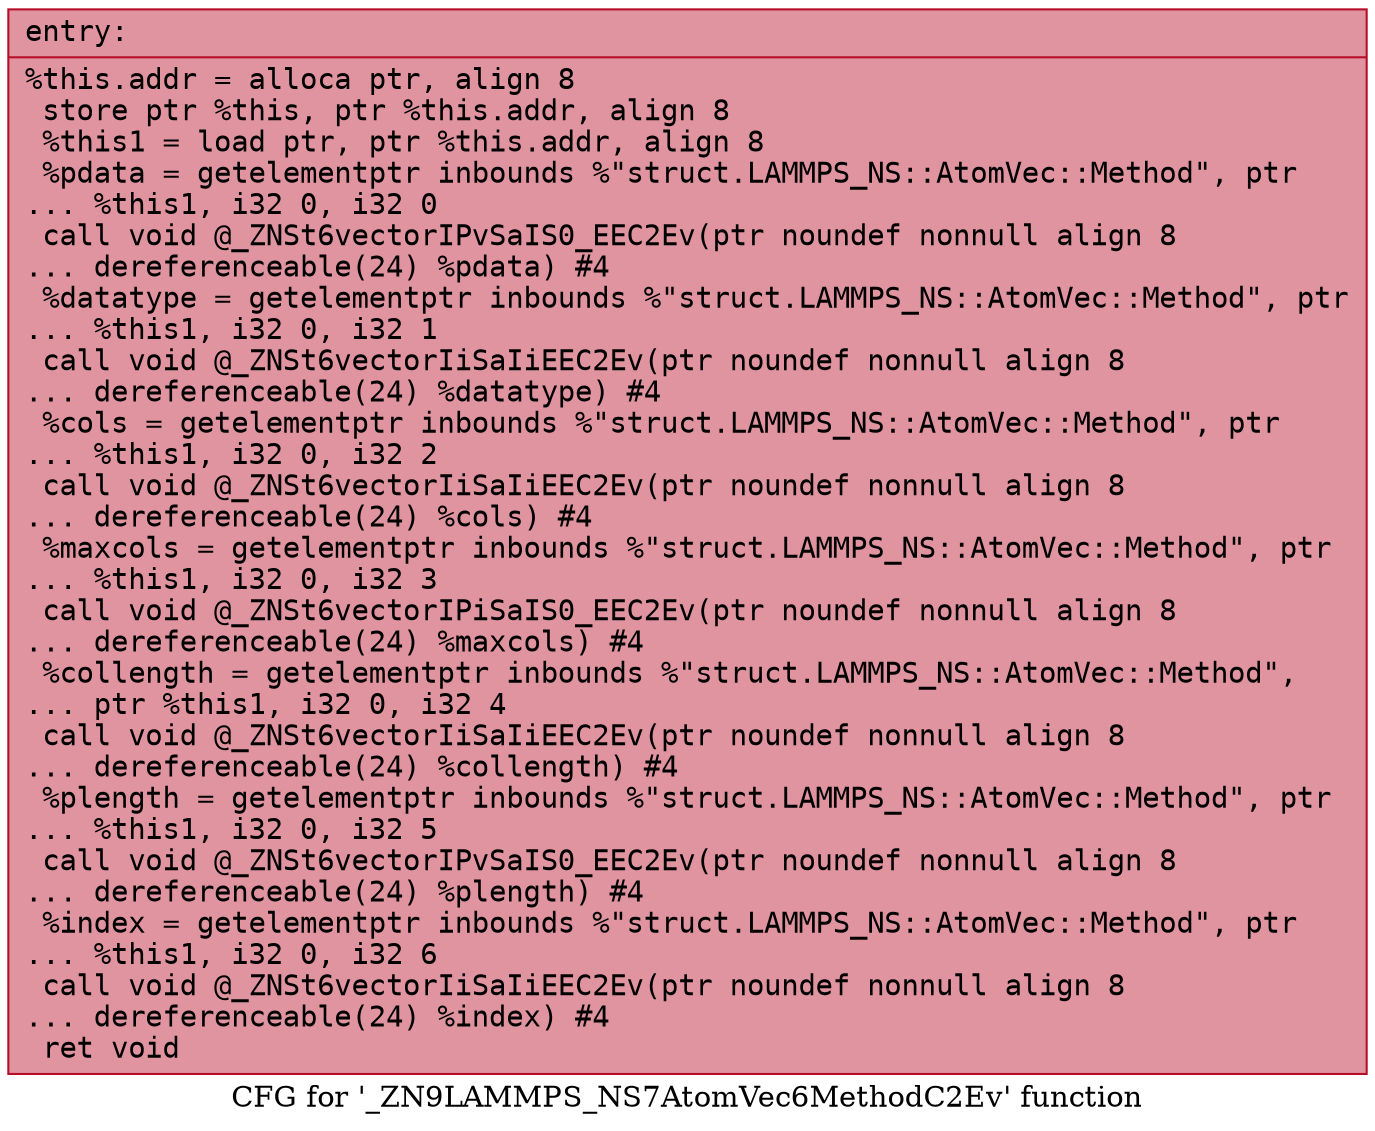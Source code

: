 digraph "CFG for '_ZN9LAMMPS_NS7AtomVec6MethodC2Ev' function" {
	label="CFG for '_ZN9LAMMPS_NS7AtomVec6MethodC2Ev' function";

	Node0x56285a8d85b0 [shape=record,color="#b70d28ff", style=filled, fillcolor="#b70d2870" fontname="Courier",label="{entry:\l|  %this.addr = alloca ptr, align 8\l  store ptr %this, ptr %this.addr, align 8\l  %this1 = load ptr, ptr %this.addr, align 8\l  %pdata = getelementptr inbounds %\"struct.LAMMPS_NS::AtomVec::Method\", ptr\l... %this1, i32 0, i32 0\l  call void @_ZNSt6vectorIPvSaIS0_EEC2Ev(ptr noundef nonnull align 8\l... dereferenceable(24) %pdata) #4\l  %datatype = getelementptr inbounds %\"struct.LAMMPS_NS::AtomVec::Method\", ptr\l... %this1, i32 0, i32 1\l  call void @_ZNSt6vectorIiSaIiEEC2Ev(ptr noundef nonnull align 8\l... dereferenceable(24) %datatype) #4\l  %cols = getelementptr inbounds %\"struct.LAMMPS_NS::AtomVec::Method\", ptr\l... %this1, i32 0, i32 2\l  call void @_ZNSt6vectorIiSaIiEEC2Ev(ptr noundef nonnull align 8\l... dereferenceable(24) %cols) #4\l  %maxcols = getelementptr inbounds %\"struct.LAMMPS_NS::AtomVec::Method\", ptr\l... %this1, i32 0, i32 3\l  call void @_ZNSt6vectorIPiSaIS0_EEC2Ev(ptr noundef nonnull align 8\l... dereferenceable(24) %maxcols) #4\l  %collength = getelementptr inbounds %\"struct.LAMMPS_NS::AtomVec::Method\",\l... ptr %this1, i32 0, i32 4\l  call void @_ZNSt6vectorIiSaIiEEC2Ev(ptr noundef nonnull align 8\l... dereferenceable(24) %collength) #4\l  %plength = getelementptr inbounds %\"struct.LAMMPS_NS::AtomVec::Method\", ptr\l... %this1, i32 0, i32 5\l  call void @_ZNSt6vectorIPvSaIS0_EEC2Ev(ptr noundef nonnull align 8\l... dereferenceable(24) %plength) #4\l  %index = getelementptr inbounds %\"struct.LAMMPS_NS::AtomVec::Method\", ptr\l... %this1, i32 0, i32 6\l  call void @_ZNSt6vectorIiSaIiEEC2Ev(ptr noundef nonnull align 8\l... dereferenceable(24) %index) #4\l  ret void\l}"];
}
